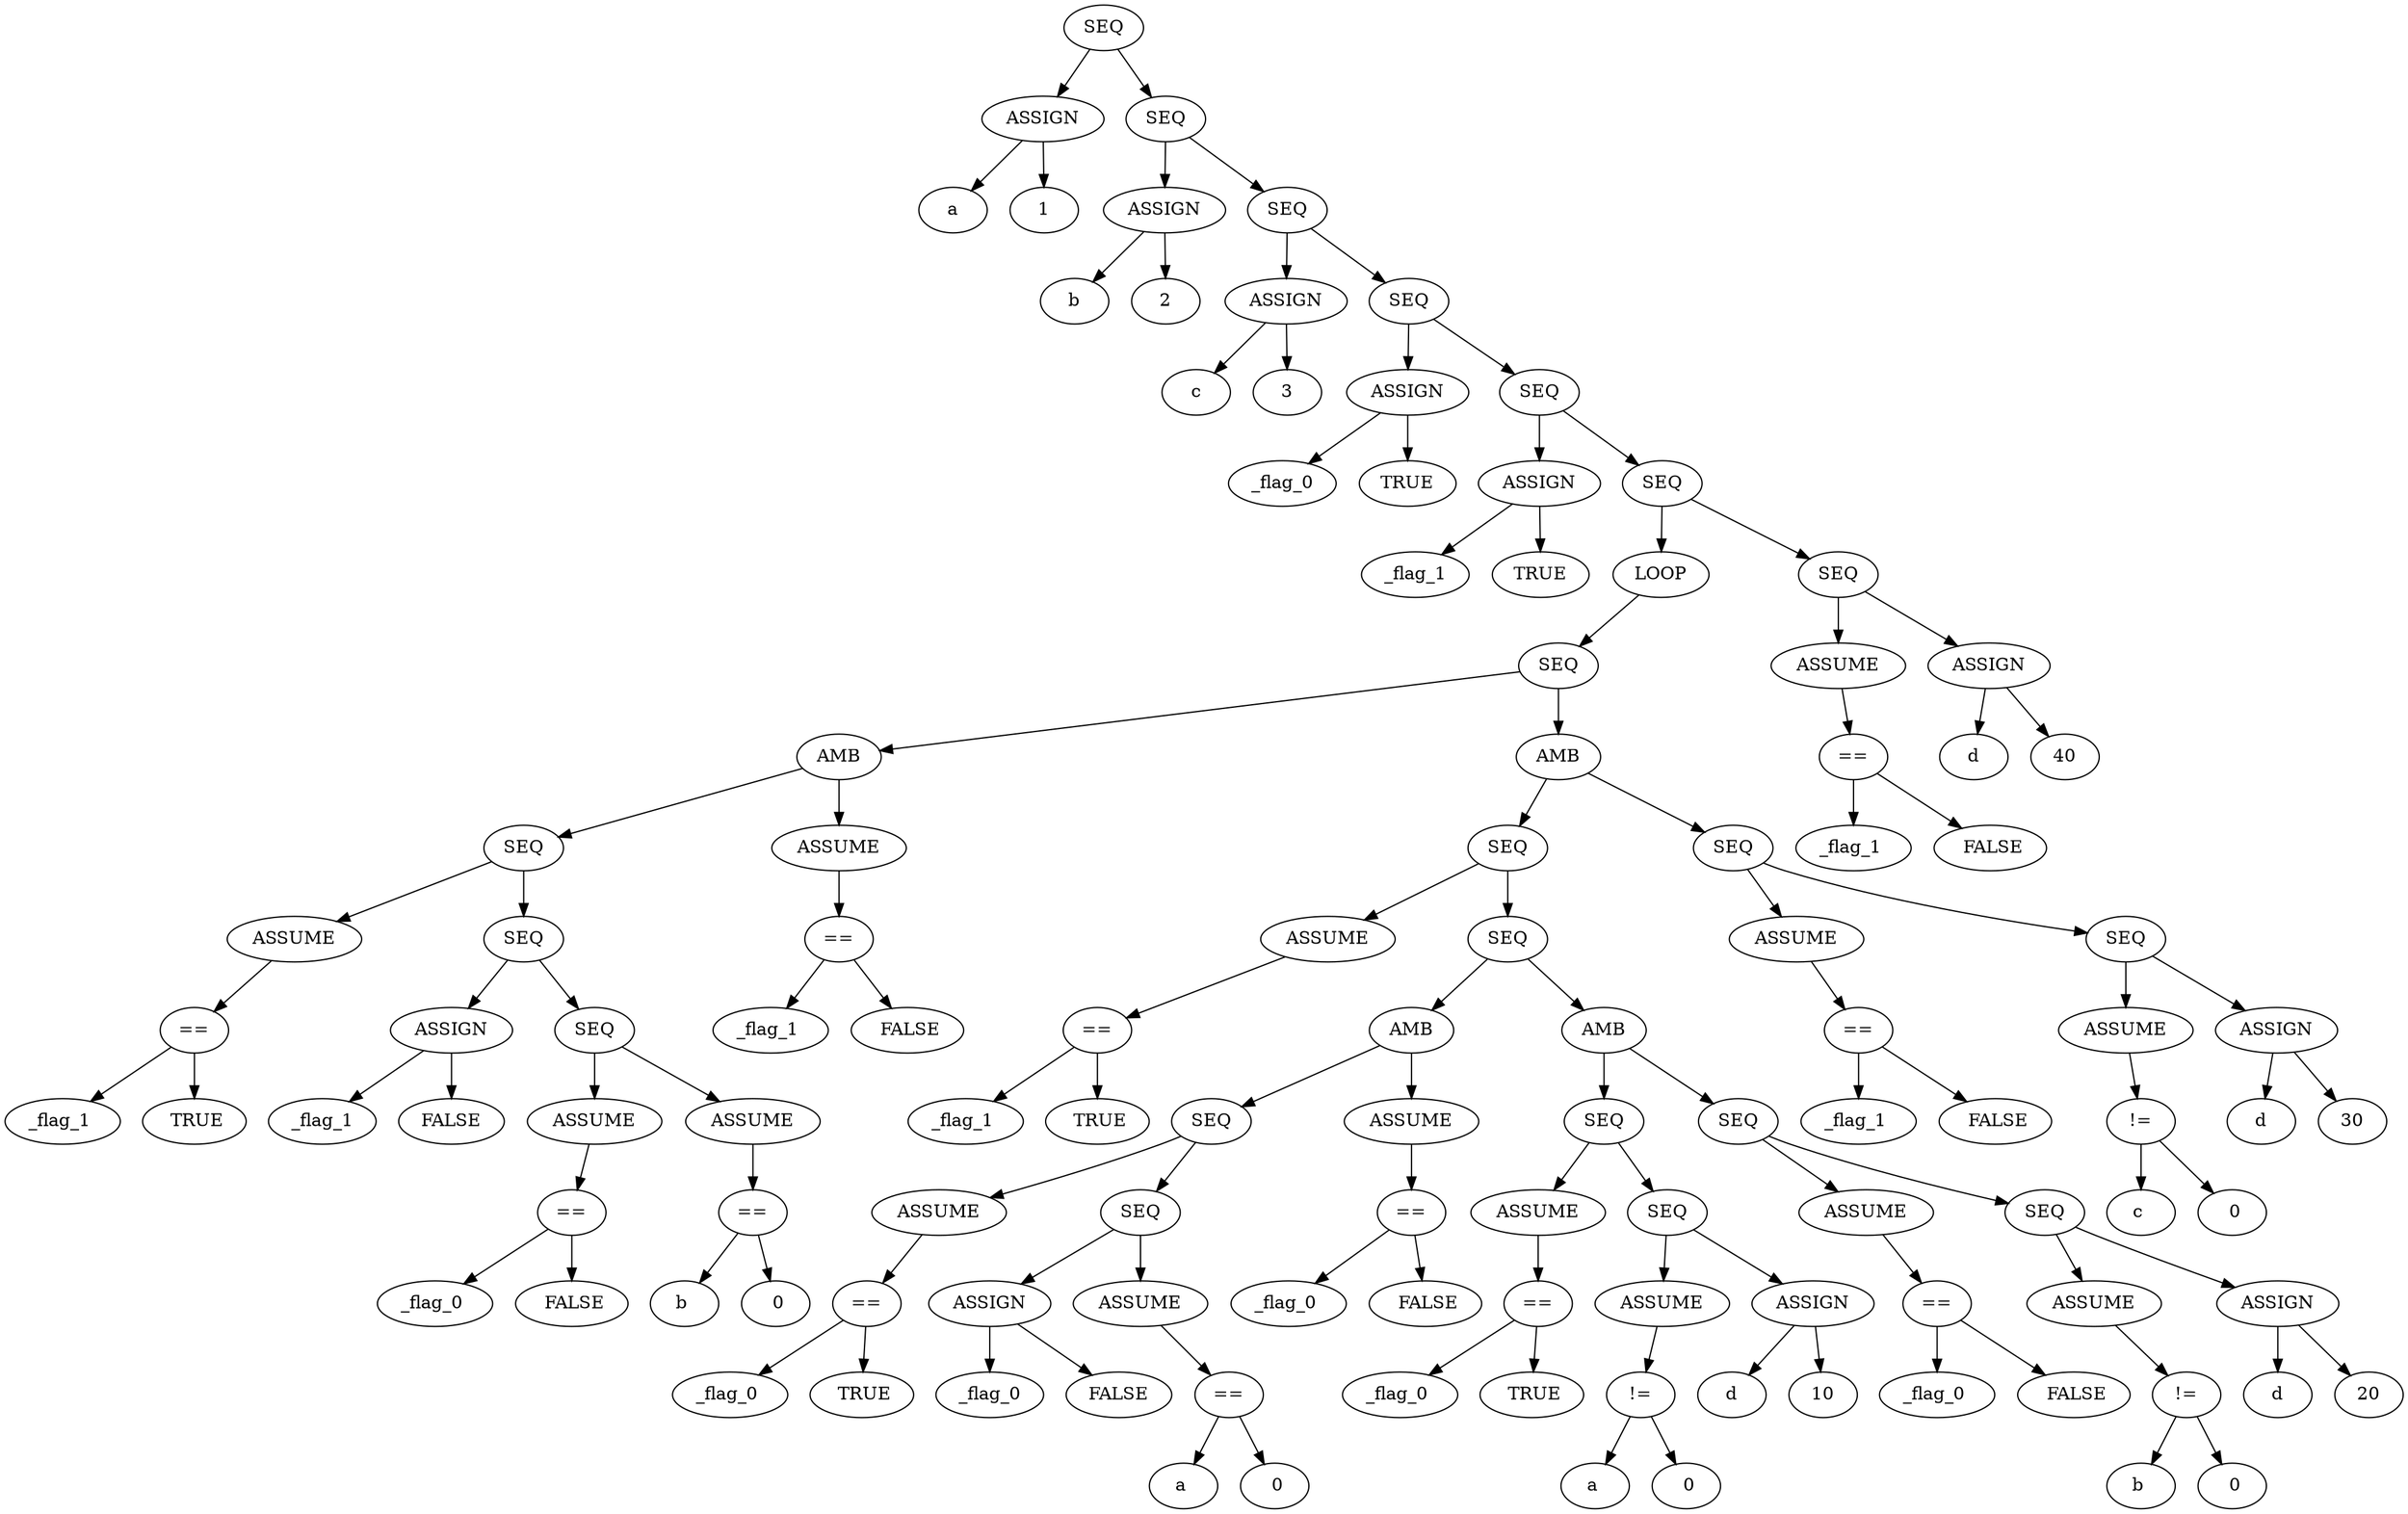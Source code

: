 // seqwhile
digraph {
	68 [label=SEQ]
	65 [label=ASSIGN]
	66 [label=a]
	65 -> 66
	67 [label=1]
	65 -> 67
	68 -> 65
	72 [label=SEQ]
	69 [label=ASSIGN]
	70 [label=b]
	69 -> 70
	71 [label=2]
	69 -> 71
	72 -> 69
	76 [label=SEQ]
	73 [label=ASSIGN]
	74 [label=c]
	73 -> 74
	75 [label=3]
	73 -> 75
	76 -> 73
	80 [label=SEQ]
	77 [label=ASSIGN]
	78 [label=_flag_0]
	77 -> 78
	79 [label=TRUE]
	77 -> 79
	80 -> 77
	84 [label=SEQ]
	81 [label=ASSIGN]
	82 [label=_flag_1]
	81 -> 82
	83 [label=TRUE]
	81 -> 83
	84 -> 81
	175 [label=SEQ]
	85 [label=LOOP]
	109 [label=SEQ]
	86 [label=AMB]
	91 [label=SEQ]
	87 [label=ASSUME]
	88 [label="=="]
	89 [label="_flag_1 "]
	88 -> 89
	90 [label=" TRUE"]
	88 -> 90
	87 -> 88
	91 -> 87
	95 [label=SEQ]
	92 [label=ASSIGN]
	93 [label=_flag_1]
	92 -> 93
	94 [label=FALSE]
	92 -> 94
	95 -> 92
	100 [label=SEQ]
	96 [label=ASSUME]
	97 [label="=="]
	98 [label="_flag_0 "]
	97 -> 98
	99 [label=" FALSE"]
	97 -> 99
	96 -> 97
	100 -> 96
	101 [label=ASSUME]
	102 [label="=="]
	103 [label="b "]
	102 -> 103
	104 [label=" 0"]
	102 -> 104
	101 -> 102
	100 -> 101
	95 -> 100
	91 -> 95
	86 -> 91
	105 [label=ASSUME]
	106 [label="=="]
	107 [label="_flag_1 "]
	106 -> 107
	108 [label=" FALSE"]
	106 -> 108
	105 -> 106
	86 -> 105
	109 -> 86
	110 [label=AMB]
	115 [label=SEQ]
	111 [label=ASSUME]
	112 [label="=="]
	113 [label="_flag_1 "]
	112 -> 113
	114 [label=" TRUE"]
	112 -> 114
	111 -> 112
	115 -> 111
	134 [label=SEQ]
	116 [label=AMB]
	121 [label=SEQ]
	117 [label=ASSUME]
	118 [label="=="]
	119 [label="_flag_0 "]
	118 -> 119
	120 [label=" TRUE"]
	118 -> 120
	117 -> 118
	121 -> 117
	125 [label=SEQ]
	122 [label=ASSIGN]
	123 [label=_flag_0]
	122 -> 123
	124 [label=FALSE]
	122 -> 124
	125 -> 122
	126 [label=ASSUME]
	127 [label="=="]
	128 [label="a "]
	127 -> 128
	129 [label=" 0"]
	127 -> 129
	126 -> 127
	125 -> 126
	121 -> 125
	116 -> 121
	130 [label=ASSUME]
	131 [label="=="]
	132 [label="_flag_0 "]
	131 -> 132
	133 [label=" FALSE"]
	131 -> 133
	130 -> 131
	116 -> 130
	134 -> 116
	135 [label=AMB]
	140 [label=SEQ]
	136 [label=ASSUME]
	137 [label="=="]
	138 [label="_flag_0 "]
	137 -> 138
	139 [label=" TRUE"]
	137 -> 139
	136 -> 137
	140 -> 136
	145 [label=SEQ]
	141 [label=ASSUME]
	142 [label="!="]
	143 [label="a "]
	142 -> 143
	144 [label=" 0"]
	142 -> 144
	141 -> 142
	145 -> 141
	146 [label=ASSIGN]
	147 [label=d]
	146 -> 147
	148 [label=10]
	146 -> 148
	145 -> 146
	140 -> 145
	135 -> 140
	153 [label=SEQ]
	149 [label=ASSUME]
	150 [label="=="]
	151 [label="_flag_0 "]
	150 -> 151
	152 [label=" FALSE"]
	150 -> 152
	149 -> 150
	153 -> 149
	158 [label=SEQ]
	154 [label=ASSUME]
	155 [label="!="]
	156 [label="b "]
	155 -> 156
	157 [label=" 0"]
	155 -> 157
	154 -> 155
	158 -> 154
	159 [label=ASSIGN]
	160 [label=d]
	159 -> 160
	161 [label=20]
	159 -> 161
	158 -> 159
	153 -> 158
	135 -> 153
	134 -> 135
	115 -> 134
	110 -> 115
	166 [label=SEQ]
	162 [label=ASSUME]
	163 [label="=="]
	164 [label="_flag_1 "]
	163 -> 164
	165 [label=" FALSE"]
	163 -> 165
	162 -> 163
	166 -> 162
	171 [label=SEQ]
	167 [label=ASSUME]
	168 [label="!="]
	169 [label="c "]
	168 -> 169
	170 [label=" 0"]
	168 -> 170
	167 -> 168
	171 -> 167
	172 [label=ASSIGN]
	173 [label=d]
	172 -> 173
	174 [label=30]
	172 -> 174
	171 -> 172
	166 -> 171
	110 -> 166
	109 -> 110
	85 -> 109
	175 -> 85
	180 [label=SEQ]
	176 [label=ASSUME]
	177 [label="=="]
	178 [label="_flag_1 "]
	177 -> 178
	179 [label=" FALSE"]
	177 -> 179
	176 -> 177
	180 -> 176
	181 [label=ASSIGN]
	182 [label=d]
	181 -> 182
	183 [label=40]
	181 -> 183
	180 -> 181
	175 -> 180
	84 -> 175
	80 -> 84
	76 -> 80
	72 -> 76
	68 -> 72
}
